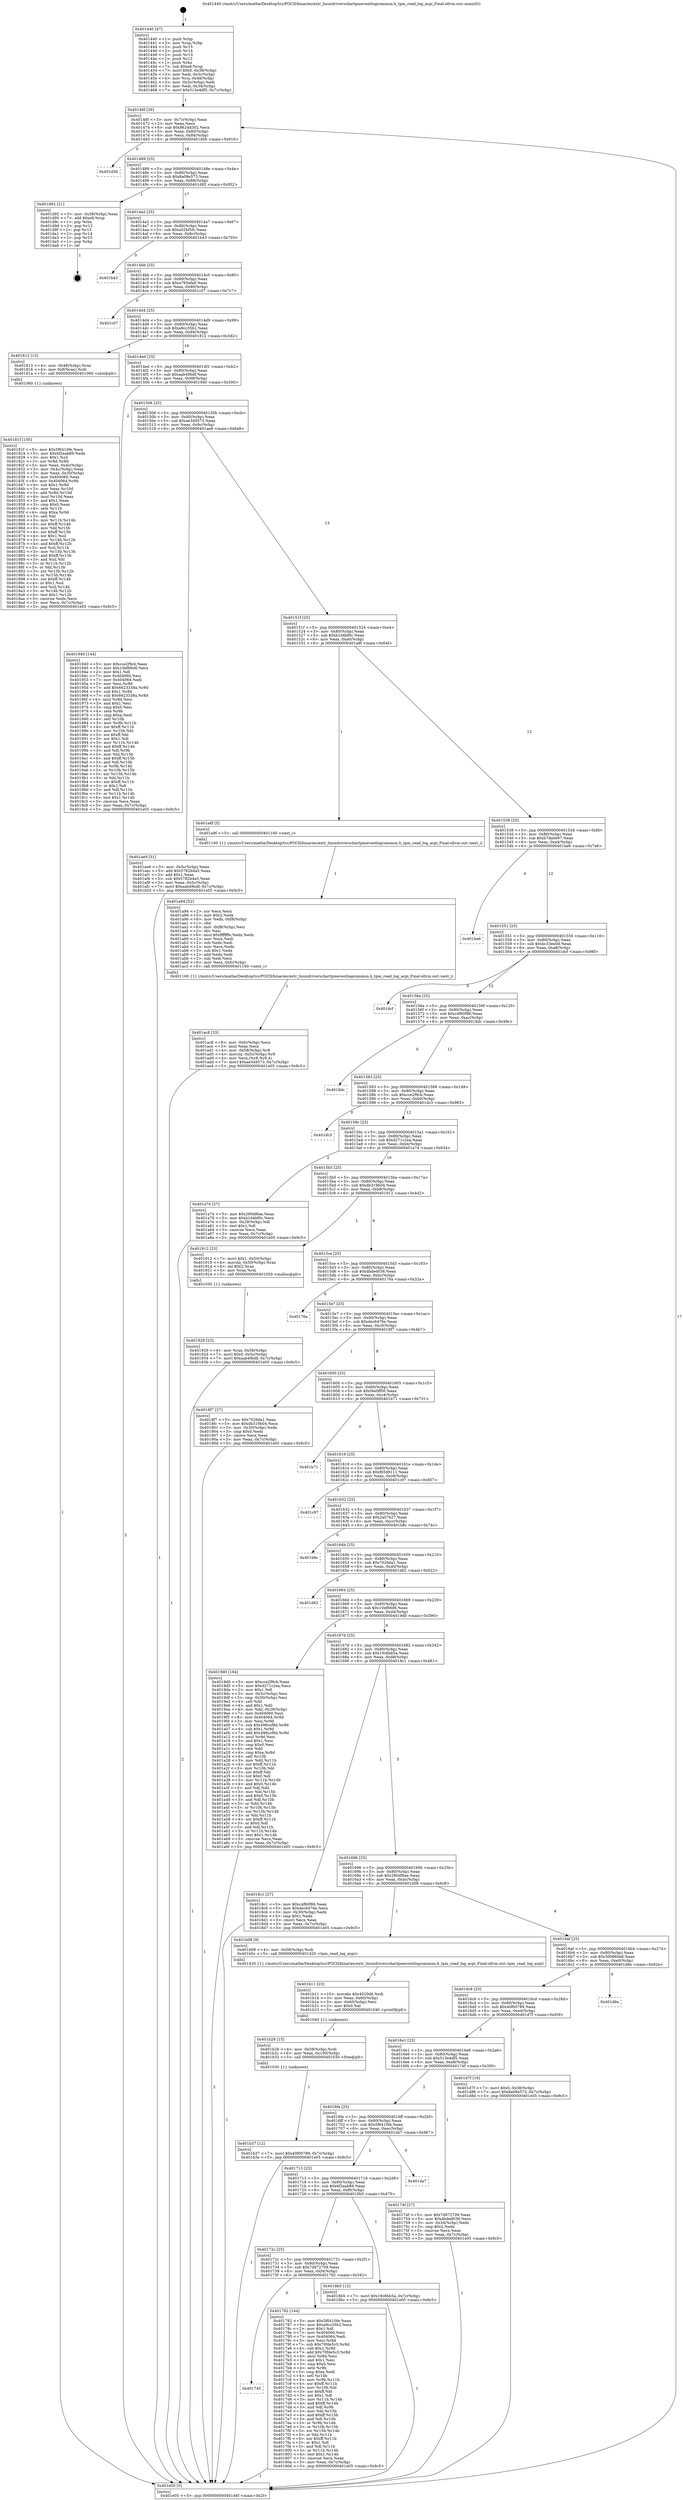 digraph "0x401440" {
  label = "0x401440 (/mnt/c/Users/mathe/Desktop/tcc/POCII/binaries/extr_linuxdriverschartpmeventlogcommon.h_tpm_read_log_acpi_Final-ollvm.out::main(0))"
  labelloc = "t"
  node[shape=record]

  Entry [label="",width=0.3,height=0.3,shape=circle,fillcolor=black,style=filled]
  "0x40146f" [label="{
     0x40146f [26]\l
     | [instrs]\l
     &nbsp;&nbsp;0x40146f \<+3\>: mov -0x7c(%rbp),%eax\l
     &nbsp;&nbsp;0x401472 \<+2\>: mov %eax,%ecx\l
     &nbsp;&nbsp;0x401474 \<+6\>: sub $0x8624d302,%ecx\l
     &nbsp;&nbsp;0x40147a \<+3\>: mov %eax,-0x80(%rbp)\l
     &nbsp;&nbsp;0x40147d \<+6\>: mov %ecx,-0x84(%rbp)\l
     &nbsp;&nbsp;0x401483 \<+6\>: je 0000000000401d56 \<main+0x916\>\l
  }"]
  "0x401d56" [label="{
     0x401d56\l
  }", style=dashed]
  "0x401489" [label="{
     0x401489 [25]\l
     | [instrs]\l
     &nbsp;&nbsp;0x401489 \<+5\>: jmp 000000000040148e \<main+0x4e\>\l
     &nbsp;&nbsp;0x40148e \<+3\>: mov -0x80(%rbp),%eax\l
     &nbsp;&nbsp;0x401491 \<+5\>: sub $0x8a08e573,%eax\l
     &nbsp;&nbsp;0x401496 \<+6\>: mov %eax,-0x88(%rbp)\l
     &nbsp;&nbsp;0x40149c \<+6\>: je 0000000000401d92 \<main+0x952\>\l
  }"]
  Exit [label="",width=0.3,height=0.3,shape=circle,fillcolor=black,style=filled,peripheries=2]
  "0x401d92" [label="{
     0x401d92 [21]\l
     | [instrs]\l
     &nbsp;&nbsp;0x401d92 \<+3\>: mov -0x38(%rbp),%eax\l
     &nbsp;&nbsp;0x401d95 \<+7\>: add $0xe8,%rsp\l
     &nbsp;&nbsp;0x401d9c \<+1\>: pop %rbx\l
     &nbsp;&nbsp;0x401d9d \<+2\>: pop %r12\l
     &nbsp;&nbsp;0x401d9f \<+2\>: pop %r13\l
     &nbsp;&nbsp;0x401da1 \<+2\>: pop %r14\l
     &nbsp;&nbsp;0x401da3 \<+2\>: pop %r15\l
     &nbsp;&nbsp;0x401da5 \<+1\>: pop %rbp\l
     &nbsp;&nbsp;0x401da6 \<+1\>: ret\l
  }"]
  "0x4014a2" [label="{
     0x4014a2 [25]\l
     | [instrs]\l
     &nbsp;&nbsp;0x4014a2 \<+5\>: jmp 00000000004014a7 \<main+0x67\>\l
     &nbsp;&nbsp;0x4014a7 \<+3\>: mov -0x80(%rbp),%eax\l
     &nbsp;&nbsp;0x4014aa \<+5\>: sub $0xa52bf5fc,%eax\l
     &nbsp;&nbsp;0x4014af \<+6\>: mov %eax,-0x8c(%rbp)\l
     &nbsp;&nbsp;0x4014b5 \<+6\>: je 0000000000401b43 \<main+0x703\>\l
  }"]
  "0x401b37" [label="{
     0x401b37 [12]\l
     | [instrs]\l
     &nbsp;&nbsp;0x401b37 \<+7\>: movl $0x40f00789,-0x7c(%rbp)\l
     &nbsp;&nbsp;0x401b3e \<+5\>: jmp 0000000000401e05 \<main+0x9c5\>\l
  }"]
  "0x401b43" [label="{
     0x401b43\l
  }", style=dashed]
  "0x4014bb" [label="{
     0x4014bb [25]\l
     | [instrs]\l
     &nbsp;&nbsp;0x4014bb \<+5\>: jmp 00000000004014c0 \<main+0x80\>\l
     &nbsp;&nbsp;0x4014c0 \<+3\>: mov -0x80(%rbp),%eax\l
     &nbsp;&nbsp;0x4014c3 \<+5\>: sub $0xa765afa9,%eax\l
     &nbsp;&nbsp;0x4014c8 \<+6\>: mov %eax,-0x90(%rbp)\l
     &nbsp;&nbsp;0x4014ce \<+6\>: je 0000000000401c07 \<main+0x7c7\>\l
  }"]
  "0x401b28" [label="{
     0x401b28 [15]\l
     | [instrs]\l
     &nbsp;&nbsp;0x401b28 \<+4\>: mov -0x58(%rbp),%rdi\l
     &nbsp;&nbsp;0x401b2c \<+6\>: mov %eax,-0x100(%rbp)\l
     &nbsp;&nbsp;0x401b32 \<+5\>: call 0000000000401030 \<free@plt\>\l
     | [calls]\l
     &nbsp;&nbsp;0x401030 \{1\} (unknown)\l
  }"]
  "0x401c07" [label="{
     0x401c07\l
  }", style=dashed]
  "0x4014d4" [label="{
     0x4014d4 [25]\l
     | [instrs]\l
     &nbsp;&nbsp;0x4014d4 \<+5\>: jmp 00000000004014d9 \<main+0x99\>\l
     &nbsp;&nbsp;0x4014d9 \<+3\>: mov -0x80(%rbp),%eax\l
     &nbsp;&nbsp;0x4014dc \<+5\>: sub $0xa9cc35b2,%eax\l
     &nbsp;&nbsp;0x4014e1 \<+6\>: mov %eax,-0x94(%rbp)\l
     &nbsp;&nbsp;0x4014e7 \<+6\>: je 0000000000401812 \<main+0x3d2\>\l
  }"]
  "0x401b11" [label="{
     0x401b11 [23]\l
     | [instrs]\l
     &nbsp;&nbsp;0x401b11 \<+10\>: movabs $0x4020d6,%rdi\l
     &nbsp;&nbsp;0x401b1b \<+3\>: mov %eax,-0x60(%rbp)\l
     &nbsp;&nbsp;0x401b1e \<+3\>: mov -0x60(%rbp),%esi\l
     &nbsp;&nbsp;0x401b21 \<+2\>: mov $0x0,%al\l
     &nbsp;&nbsp;0x401b23 \<+5\>: call 0000000000401040 \<printf@plt\>\l
     | [calls]\l
     &nbsp;&nbsp;0x401040 \{1\} (unknown)\l
  }"]
  "0x401812" [label="{
     0x401812 [13]\l
     | [instrs]\l
     &nbsp;&nbsp;0x401812 \<+4\>: mov -0x48(%rbp),%rax\l
     &nbsp;&nbsp;0x401816 \<+4\>: mov 0x8(%rax),%rdi\l
     &nbsp;&nbsp;0x40181a \<+5\>: call 0000000000401060 \<atoi@plt\>\l
     | [calls]\l
     &nbsp;&nbsp;0x401060 \{1\} (unknown)\l
  }"]
  "0x4014ed" [label="{
     0x4014ed [25]\l
     | [instrs]\l
     &nbsp;&nbsp;0x4014ed \<+5\>: jmp 00000000004014f2 \<main+0xb2\>\l
     &nbsp;&nbsp;0x4014f2 \<+3\>: mov -0x80(%rbp),%eax\l
     &nbsp;&nbsp;0x4014f5 \<+5\>: sub $0xaab49bdf,%eax\l
     &nbsp;&nbsp;0x4014fa \<+6\>: mov %eax,-0x98(%rbp)\l
     &nbsp;&nbsp;0x401500 \<+6\>: je 0000000000401940 \<main+0x500\>\l
  }"]
  "0x401ac8" [label="{
     0x401ac8 [33]\l
     | [instrs]\l
     &nbsp;&nbsp;0x401ac8 \<+6\>: mov -0xfc(%rbp),%ecx\l
     &nbsp;&nbsp;0x401ace \<+3\>: imul %eax,%ecx\l
     &nbsp;&nbsp;0x401ad1 \<+4\>: mov -0x58(%rbp),%r8\l
     &nbsp;&nbsp;0x401ad5 \<+4\>: movslq -0x5c(%rbp),%r9\l
     &nbsp;&nbsp;0x401ad9 \<+4\>: mov %ecx,(%r8,%r9,4)\l
     &nbsp;&nbsp;0x401add \<+7\>: movl $0xae349573,-0x7c(%rbp)\l
     &nbsp;&nbsp;0x401ae4 \<+5\>: jmp 0000000000401e05 \<main+0x9c5\>\l
  }"]
  "0x401940" [label="{
     0x401940 [144]\l
     | [instrs]\l
     &nbsp;&nbsp;0x401940 \<+5\>: mov $0xcce2f9cb,%eax\l
     &nbsp;&nbsp;0x401945 \<+5\>: mov $0x10ef66d6,%ecx\l
     &nbsp;&nbsp;0x40194a \<+2\>: mov $0x1,%dl\l
     &nbsp;&nbsp;0x40194c \<+7\>: mov 0x404060,%esi\l
     &nbsp;&nbsp;0x401953 \<+7\>: mov 0x404064,%edi\l
     &nbsp;&nbsp;0x40195a \<+3\>: mov %esi,%r8d\l
     &nbsp;&nbsp;0x40195d \<+7\>: add $0x6623338a,%r8d\l
     &nbsp;&nbsp;0x401964 \<+4\>: sub $0x1,%r8d\l
     &nbsp;&nbsp;0x401968 \<+7\>: sub $0x6623338a,%r8d\l
     &nbsp;&nbsp;0x40196f \<+4\>: imul %r8d,%esi\l
     &nbsp;&nbsp;0x401973 \<+3\>: and $0x1,%esi\l
     &nbsp;&nbsp;0x401976 \<+3\>: cmp $0x0,%esi\l
     &nbsp;&nbsp;0x401979 \<+4\>: sete %r9b\l
     &nbsp;&nbsp;0x40197d \<+3\>: cmp $0xa,%edi\l
     &nbsp;&nbsp;0x401980 \<+4\>: setl %r10b\l
     &nbsp;&nbsp;0x401984 \<+3\>: mov %r9b,%r11b\l
     &nbsp;&nbsp;0x401987 \<+4\>: xor $0xff,%r11b\l
     &nbsp;&nbsp;0x40198b \<+3\>: mov %r10b,%bl\l
     &nbsp;&nbsp;0x40198e \<+3\>: xor $0xff,%bl\l
     &nbsp;&nbsp;0x401991 \<+3\>: xor $0x1,%dl\l
     &nbsp;&nbsp;0x401994 \<+3\>: mov %r11b,%r14b\l
     &nbsp;&nbsp;0x401997 \<+4\>: and $0xff,%r14b\l
     &nbsp;&nbsp;0x40199b \<+3\>: and %dl,%r9b\l
     &nbsp;&nbsp;0x40199e \<+3\>: mov %bl,%r15b\l
     &nbsp;&nbsp;0x4019a1 \<+4\>: and $0xff,%r15b\l
     &nbsp;&nbsp;0x4019a5 \<+3\>: and %dl,%r10b\l
     &nbsp;&nbsp;0x4019a8 \<+3\>: or %r9b,%r14b\l
     &nbsp;&nbsp;0x4019ab \<+3\>: or %r10b,%r15b\l
     &nbsp;&nbsp;0x4019ae \<+3\>: xor %r15b,%r14b\l
     &nbsp;&nbsp;0x4019b1 \<+3\>: or %bl,%r11b\l
     &nbsp;&nbsp;0x4019b4 \<+4\>: xor $0xff,%r11b\l
     &nbsp;&nbsp;0x4019b8 \<+3\>: or $0x1,%dl\l
     &nbsp;&nbsp;0x4019bb \<+3\>: and %dl,%r11b\l
     &nbsp;&nbsp;0x4019be \<+3\>: or %r11b,%r14b\l
     &nbsp;&nbsp;0x4019c1 \<+4\>: test $0x1,%r14b\l
     &nbsp;&nbsp;0x4019c5 \<+3\>: cmovne %ecx,%eax\l
     &nbsp;&nbsp;0x4019c8 \<+3\>: mov %eax,-0x7c(%rbp)\l
     &nbsp;&nbsp;0x4019cb \<+5\>: jmp 0000000000401e05 \<main+0x9c5\>\l
  }"]
  "0x401506" [label="{
     0x401506 [25]\l
     | [instrs]\l
     &nbsp;&nbsp;0x401506 \<+5\>: jmp 000000000040150b \<main+0xcb\>\l
     &nbsp;&nbsp;0x40150b \<+3\>: mov -0x80(%rbp),%eax\l
     &nbsp;&nbsp;0x40150e \<+5\>: sub $0xae349573,%eax\l
     &nbsp;&nbsp;0x401513 \<+6\>: mov %eax,-0x9c(%rbp)\l
     &nbsp;&nbsp;0x401519 \<+6\>: je 0000000000401ae9 \<main+0x6a9\>\l
  }"]
  "0x401a94" [label="{
     0x401a94 [52]\l
     | [instrs]\l
     &nbsp;&nbsp;0x401a94 \<+2\>: xor %ecx,%ecx\l
     &nbsp;&nbsp;0x401a96 \<+5\>: mov $0x2,%edx\l
     &nbsp;&nbsp;0x401a9b \<+6\>: mov %edx,-0xf8(%rbp)\l
     &nbsp;&nbsp;0x401aa1 \<+1\>: cltd\l
     &nbsp;&nbsp;0x401aa2 \<+6\>: mov -0xf8(%rbp),%esi\l
     &nbsp;&nbsp;0x401aa8 \<+2\>: idiv %esi\l
     &nbsp;&nbsp;0x401aaa \<+6\>: imul $0xfffffffe,%edx,%edx\l
     &nbsp;&nbsp;0x401ab0 \<+2\>: mov %ecx,%edi\l
     &nbsp;&nbsp;0x401ab2 \<+2\>: sub %edx,%edi\l
     &nbsp;&nbsp;0x401ab4 \<+2\>: mov %ecx,%edx\l
     &nbsp;&nbsp;0x401ab6 \<+3\>: sub $0x1,%edx\l
     &nbsp;&nbsp;0x401ab9 \<+2\>: add %edx,%edi\l
     &nbsp;&nbsp;0x401abb \<+2\>: sub %edi,%ecx\l
     &nbsp;&nbsp;0x401abd \<+6\>: mov %ecx,-0xfc(%rbp)\l
     &nbsp;&nbsp;0x401ac3 \<+5\>: call 0000000000401160 \<next_i\>\l
     | [calls]\l
     &nbsp;&nbsp;0x401160 \{1\} (/mnt/c/Users/mathe/Desktop/tcc/POCII/binaries/extr_linuxdriverschartpmeventlogcommon.h_tpm_read_log_acpi_Final-ollvm.out::next_i)\l
  }"]
  "0x401ae9" [label="{
     0x401ae9 [31]\l
     | [instrs]\l
     &nbsp;&nbsp;0x401ae9 \<+3\>: mov -0x5c(%rbp),%eax\l
     &nbsp;&nbsp;0x401aec \<+5\>: add $0x5782b4a5,%eax\l
     &nbsp;&nbsp;0x401af1 \<+3\>: add $0x1,%eax\l
     &nbsp;&nbsp;0x401af4 \<+5\>: sub $0x5782b4a5,%eax\l
     &nbsp;&nbsp;0x401af9 \<+3\>: mov %eax,-0x5c(%rbp)\l
     &nbsp;&nbsp;0x401afc \<+7\>: movl $0xaab49bdf,-0x7c(%rbp)\l
     &nbsp;&nbsp;0x401b03 \<+5\>: jmp 0000000000401e05 \<main+0x9c5\>\l
  }"]
  "0x40151f" [label="{
     0x40151f [25]\l
     | [instrs]\l
     &nbsp;&nbsp;0x40151f \<+5\>: jmp 0000000000401524 \<main+0xe4\>\l
     &nbsp;&nbsp;0x401524 \<+3\>: mov -0x80(%rbp),%eax\l
     &nbsp;&nbsp;0x401527 \<+5\>: sub $0xb1d4bf0c,%eax\l
     &nbsp;&nbsp;0x40152c \<+6\>: mov %eax,-0xa0(%rbp)\l
     &nbsp;&nbsp;0x401532 \<+6\>: je 0000000000401a8f \<main+0x64f\>\l
  }"]
  "0x401929" [label="{
     0x401929 [23]\l
     | [instrs]\l
     &nbsp;&nbsp;0x401929 \<+4\>: mov %rax,-0x58(%rbp)\l
     &nbsp;&nbsp;0x40192d \<+7\>: movl $0x0,-0x5c(%rbp)\l
     &nbsp;&nbsp;0x401934 \<+7\>: movl $0xaab49bdf,-0x7c(%rbp)\l
     &nbsp;&nbsp;0x40193b \<+5\>: jmp 0000000000401e05 \<main+0x9c5\>\l
  }"]
  "0x401a8f" [label="{
     0x401a8f [5]\l
     | [instrs]\l
     &nbsp;&nbsp;0x401a8f \<+5\>: call 0000000000401160 \<next_i\>\l
     | [calls]\l
     &nbsp;&nbsp;0x401160 \{1\} (/mnt/c/Users/mathe/Desktop/tcc/POCII/binaries/extr_linuxdriverschartpmeventlogcommon.h_tpm_read_log_acpi_Final-ollvm.out::next_i)\l
  }"]
  "0x401538" [label="{
     0x401538 [25]\l
     | [instrs]\l
     &nbsp;&nbsp;0x401538 \<+5\>: jmp 000000000040153d \<main+0xfd\>\l
     &nbsp;&nbsp;0x40153d \<+3\>: mov -0x80(%rbp),%eax\l
     &nbsp;&nbsp;0x401540 \<+5\>: sub $0xb7da0e97,%eax\l
     &nbsp;&nbsp;0x401545 \<+6\>: mov %eax,-0xa4(%rbp)\l
     &nbsp;&nbsp;0x40154b \<+6\>: je 0000000000401be6 \<main+0x7a6\>\l
  }"]
  "0x40181f" [label="{
     0x40181f [150]\l
     | [instrs]\l
     &nbsp;&nbsp;0x40181f \<+5\>: mov $0x5f6410fe,%ecx\l
     &nbsp;&nbsp;0x401824 \<+5\>: mov $0x6f2eab89,%edx\l
     &nbsp;&nbsp;0x401829 \<+3\>: mov $0x1,%sil\l
     &nbsp;&nbsp;0x40182c \<+3\>: xor %r8d,%r8d\l
     &nbsp;&nbsp;0x40182f \<+3\>: mov %eax,-0x4c(%rbp)\l
     &nbsp;&nbsp;0x401832 \<+3\>: mov -0x4c(%rbp),%eax\l
     &nbsp;&nbsp;0x401835 \<+3\>: mov %eax,-0x30(%rbp)\l
     &nbsp;&nbsp;0x401838 \<+7\>: mov 0x404060,%eax\l
     &nbsp;&nbsp;0x40183f \<+8\>: mov 0x404064,%r9d\l
     &nbsp;&nbsp;0x401847 \<+4\>: sub $0x1,%r8d\l
     &nbsp;&nbsp;0x40184b \<+3\>: mov %eax,%r10d\l
     &nbsp;&nbsp;0x40184e \<+3\>: add %r8d,%r10d\l
     &nbsp;&nbsp;0x401851 \<+4\>: imul %r10d,%eax\l
     &nbsp;&nbsp;0x401855 \<+3\>: and $0x1,%eax\l
     &nbsp;&nbsp;0x401858 \<+3\>: cmp $0x0,%eax\l
     &nbsp;&nbsp;0x40185b \<+4\>: sete %r11b\l
     &nbsp;&nbsp;0x40185f \<+4\>: cmp $0xa,%r9d\l
     &nbsp;&nbsp;0x401863 \<+3\>: setl %bl\l
     &nbsp;&nbsp;0x401866 \<+3\>: mov %r11b,%r14b\l
     &nbsp;&nbsp;0x401869 \<+4\>: xor $0xff,%r14b\l
     &nbsp;&nbsp;0x40186d \<+3\>: mov %bl,%r15b\l
     &nbsp;&nbsp;0x401870 \<+4\>: xor $0xff,%r15b\l
     &nbsp;&nbsp;0x401874 \<+4\>: xor $0x1,%sil\l
     &nbsp;&nbsp;0x401878 \<+3\>: mov %r14b,%r12b\l
     &nbsp;&nbsp;0x40187b \<+4\>: and $0xff,%r12b\l
     &nbsp;&nbsp;0x40187f \<+3\>: and %sil,%r11b\l
     &nbsp;&nbsp;0x401882 \<+3\>: mov %r15b,%r13b\l
     &nbsp;&nbsp;0x401885 \<+4\>: and $0xff,%r13b\l
     &nbsp;&nbsp;0x401889 \<+3\>: and %sil,%bl\l
     &nbsp;&nbsp;0x40188c \<+3\>: or %r11b,%r12b\l
     &nbsp;&nbsp;0x40188f \<+3\>: or %bl,%r13b\l
     &nbsp;&nbsp;0x401892 \<+3\>: xor %r13b,%r12b\l
     &nbsp;&nbsp;0x401895 \<+3\>: or %r15b,%r14b\l
     &nbsp;&nbsp;0x401898 \<+4\>: xor $0xff,%r14b\l
     &nbsp;&nbsp;0x40189c \<+4\>: or $0x1,%sil\l
     &nbsp;&nbsp;0x4018a0 \<+3\>: and %sil,%r14b\l
     &nbsp;&nbsp;0x4018a3 \<+3\>: or %r14b,%r12b\l
     &nbsp;&nbsp;0x4018a6 \<+4\>: test $0x1,%r12b\l
     &nbsp;&nbsp;0x4018aa \<+3\>: cmovne %edx,%ecx\l
     &nbsp;&nbsp;0x4018ad \<+3\>: mov %ecx,-0x7c(%rbp)\l
     &nbsp;&nbsp;0x4018b0 \<+5\>: jmp 0000000000401e05 \<main+0x9c5\>\l
  }"]
  "0x401be6" [label="{
     0x401be6\l
  }", style=dashed]
  "0x401551" [label="{
     0x401551 [25]\l
     | [instrs]\l
     &nbsp;&nbsp;0x401551 \<+5\>: jmp 0000000000401556 \<main+0x116\>\l
     &nbsp;&nbsp;0x401556 \<+3\>: mov -0x80(%rbp),%eax\l
     &nbsp;&nbsp;0x401559 \<+5\>: sub $0xbc33ee0d,%eax\l
     &nbsp;&nbsp;0x40155e \<+6\>: mov %eax,-0xa8(%rbp)\l
     &nbsp;&nbsp;0x401564 \<+6\>: je 0000000000401dcf \<main+0x98f\>\l
  }"]
  "0x401745" [label="{
     0x401745\l
  }", style=dashed]
  "0x401dcf" [label="{
     0x401dcf\l
  }", style=dashed]
  "0x40156a" [label="{
     0x40156a [25]\l
     | [instrs]\l
     &nbsp;&nbsp;0x40156a \<+5\>: jmp 000000000040156f \<main+0x12f\>\l
     &nbsp;&nbsp;0x40156f \<+3\>: mov -0x80(%rbp),%eax\l
     &nbsp;&nbsp;0x401572 \<+5\>: sub $0xc4f60f86,%eax\l
     &nbsp;&nbsp;0x401577 \<+6\>: mov %eax,-0xac(%rbp)\l
     &nbsp;&nbsp;0x40157d \<+6\>: je 00000000004018dc \<main+0x49c\>\l
  }"]
  "0x401782" [label="{
     0x401782 [144]\l
     | [instrs]\l
     &nbsp;&nbsp;0x401782 \<+5\>: mov $0x5f6410fe,%eax\l
     &nbsp;&nbsp;0x401787 \<+5\>: mov $0xa9cc35b2,%ecx\l
     &nbsp;&nbsp;0x40178c \<+2\>: mov $0x1,%dl\l
     &nbsp;&nbsp;0x40178e \<+7\>: mov 0x404060,%esi\l
     &nbsp;&nbsp;0x401795 \<+7\>: mov 0x404064,%edi\l
     &nbsp;&nbsp;0x40179c \<+3\>: mov %esi,%r8d\l
     &nbsp;&nbsp;0x40179f \<+7\>: sub $0x70fde5c3,%r8d\l
     &nbsp;&nbsp;0x4017a6 \<+4\>: sub $0x1,%r8d\l
     &nbsp;&nbsp;0x4017aa \<+7\>: add $0x70fde5c3,%r8d\l
     &nbsp;&nbsp;0x4017b1 \<+4\>: imul %r8d,%esi\l
     &nbsp;&nbsp;0x4017b5 \<+3\>: and $0x1,%esi\l
     &nbsp;&nbsp;0x4017b8 \<+3\>: cmp $0x0,%esi\l
     &nbsp;&nbsp;0x4017bb \<+4\>: sete %r9b\l
     &nbsp;&nbsp;0x4017bf \<+3\>: cmp $0xa,%edi\l
     &nbsp;&nbsp;0x4017c2 \<+4\>: setl %r10b\l
     &nbsp;&nbsp;0x4017c6 \<+3\>: mov %r9b,%r11b\l
     &nbsp;&nbsp;0x4017c9 \<+4\>: xor $0xff,%r11b\l
     &nbsp;&nbsp;0x4017cd \<+3\>: mov %r10b,%bl\l
     &nbsp;&nbsp;0x4017d0 \<+3\>: xor $0xff,%bl\l
     &nbsp;&nbsp;0x4017d3 \<+3\>: xor $0x1,%dl\l
     &nbsp;&nbsp;0x4017d6 \<+3\>: mov %r11b,%r14b\l
     &nbsp;&nbsp;0x4017d9 \<+4\>: and $0xff,%r14b\l
     &nbsp;&nbsp;0x4017dd \<+3\>: and %dl,%r9b\l
     &nbsp;&nbsp;0x4017e0 \<+3\>: mov %bl,%r15b\l
     &nbsp;&nbsp;0x4017e3 \<+4\>: and $0xff,%r15b\l
     &nbsp;&nbsp;0x4017e7 \<+3\>: and %dl,%r10b\l
     &nbsp;&nbsp;0x4017ea \<+3\>: or %r9b,%r14b\l
     &nbsp;&nbsp;0x4017ed \<+3\>: or %r10b,%r15b\l
     &nbsp;&nbsp;0x4017f0 \<+3\>: xor %r15b,%r14b\l
     &nbsp;&nbsp;0x4017f3 \<+3\>: or %bl,%r11b\l
     &nbsp;&nbsp;0x4017f6 \<+4\>: xor $0xff,%r11b\l
     &nbsp;&nbsp;0x4017fa \<+3\>: or $0x1,%dl\l
     &nbsp;&nbsp;0x4017fd \<+3\>: and %dl,%r11b\l
     &nbsp;&nbsp;0x401800 \<+3\>: or %r11b,%r14b\l
     &nbsp;&nbsp;0x401803 \<+4\>: test $0x1,%r14b\l
     &nbsp;&nbsp;0x401807 \<+3\>: cmovne %ecx,%eax\l
     &nbsp;&nbsp;0x40180a \<+3\>: mov %eax,-0x7c(%rbp)\l
     &nbsp;&nbsp;0x40180d \<+5\>: jmp 0000000000401e05 \<main+0x9c5\>\l
  }"]
  "0x4018dc" [label="{
     0x4018dc\l
  }", style=dashed]
  "0x401583" [label="{
     0x401583 [25]\l
     | [instrs]\l
     &nbsp;&nbsp;0x401583 \<+5\>: jmp 0000000000401588 \<main+0x148\>\l
     &nbsp;&nbsp;0x401588 \<+3\>: mov -0x80(%rbp),%eax\l
     &nbsp;&nbsp;0x40158b \<+5\>: sub $0xcce2f9cb,%eax\l
     &nbsp;&nbsp;0x401590 \<+6\>: mov %eax,-0xb0(%rbp)\l
     &nbsp;&nbsp;0x401596 \<+6\>: je 0000000000401dc3 \<main+0x983\>\l
  }"]
  "0x40172c" [label="{
     0x40172c [25]\l
     | [instrs]\l
     &nbsp;&nbsp;0x40172c \<+5\>: jmp 0000000000401731 \<main+0x2f1\>\l
     &nbsp;&nbsp;0x401731 \<+3\>: mov -0x80(%rbp),%eax\l
     &nbsp;&nbsp;0x401734 \<+5\>: sub $0x7d972709,%eax\l
     &nbsp;&nbsp;0x401739 \<+6\>: mov %eax,-0xf4(%rbp)\l
     &nbsp;&nbsp;0x40173f \<+6\>: je 0000000000401782 \<main+0x342\>\l
  }"]
  "0x401dc3" [label="{
     0x401dc3\l
  }", style=dashed]
  "0x40159c" [label="{
     0x40159c [25]\l
     | [instrs]\l
     &nbsp;&nbsp;0x40159c \<+5\>: jmp 00000000004015a1 \<main+0x161\>\l
     &nbsp;&nbsp;0x4015a1 \<+3\>: mov -0x80(%rbp),%eax\l
     &nbsp;&nbsp;0x4015a4 \<+5\>: sub $0xd271c2ea,%eax\l
     &nbsp;&nbsp;0x4015a9 \<+6\>: mov %eax,-0xb4(%rbp)\l
     &nbsp;&nbsp;0x4015af \<+6\>: je 0000000000401a74 \<main+0x634\>\l
  }"]
  "0x4018b5" [label="{
     0x4018b5 [12]\l
     | [instrs]\l
     &nbsp;&nbsp;0x4018b5 \<+7\>: movl $0x19c6bb5a,-0x7c(%rbp)\l
     &nbsp;&nbsp;0x4018bc \<+5\>: jmp 0000000000401e05 \<main+0x9c5\>\l
  }"]
  "0x401a74" [label="{
     0x401a74 [27]\l
     | [instrs]\l
     &nbsp;&nbsp;0x401a74 \<+5\>: mov $0x290df6ae,%eax\l
     &nbsp;&nbsp;0x401a79 \<+5\>: mov $0xb1d4bf0c,%ecx\l
     &nbsp;&nbsp;0x401a7e \<+3\>: mov -0x29(%rbp),%dl\l
     &nbsp;&nbsp;0x401a81 \<+3\>: test $0x1,%dl\l
     &nbsp;&nbsp;0x401a84 \<+3\>: cmovne %ecx,%eax\l
     &nbsp;&nbsp;0x401a87 \<+3\>: mov %eax,-0x7c(%rbp)\l
     &nbsp;&nbsp;0x401a8a \<+5\>: jmp 0000000000401e05 \<main+0x9c5\>\l
  }"]
  "0x4015b5" [label="{
     0x4015b5 [25]\l
     | [instrs]\l
     &nbsp;&nbsp;0x4015b5 \<+5\>: jmp 00000000004015ba \<main+0x17a\>\l
     &nbsp;&nbsp;0x4015ba \<+3\>: mov -0x80(%rbp),%eax\l
     &nbsp;&nbsp;0x4015bd \<+5\>: sub $0xdb319b04,%eax\l
     &nbsp;&nbsp;0x4015c2 \<+6\>: mov %eax,-0xb8(%rbp)\l
     &nbsp;&nbsp;0x4015c8 \<+6\>: je 0000000000401912 \<main+0x4d2\>\l
  }"]
  "0x401713" [label="{
     0x401713 [25]\l
     | [instrs]\l
     &nbsp;&nbsp;0x401713 \<+5\>: jmp 0000000000401718 \<main+0x2d8\>\l
     &nbsp;&nbsp;0x401718 \<+3\>: mov -0x80(%rbp),%eax\l
     &nbsp;&nbsp;0x40171b \<+5\>: sub $0x6f2eab89,%eax\l
     &nbsp;&nbsp;0x401720 \<+6\>: mov %eax,-0xf0(%rbp)\l
     &nbsp;&nbsp;0x401726 \<+6\>: je 00000000004018b5 \<main+0x475\>\l
  }"]
  "0x401912" [label="{
     0x401912 [23]\l
     | [instrs]\l
     &nbsp;&nbsp;0x401912 \<+7\>: movl $0x1,-0x50(%rbp)\l
     &nbsp;&nbsp;0x401919 \<+4\>: movslq -0x50(%rbp),%rax\l
     &nbsp;&nbsp;0x40191d \<+4\>: shl $0x2,%rax\l
     &nbsp;&nbsp;0x401921 \<+3\>: mov %rax,%rdi\l
     &nbsp;&nbsp;0x401924 \<+5\>: call 0000000000401050 \<malloc@plt\>\l
     | [calls]\l
     &nbsp;&nbsp;0x401050 \{1\} (unknown)\l
  }"]
  "0x4015ce" [label="{
     0x4015ce [25]\l
     | [instrs]\l
     &nbsp;&nbsp;0x4015ce \<+5\>: jmp 00000000004015d3 \<main+0x193\>\l
     &nbsp;&nbsp;0x4015d3 \<+3\>: mov -0x80(%rbp),%eax\l
     &nbsp;&nbsp;0x4015d6 \<+5\>: sub $0xdbded036,%eax\l
     &nbsp;&nbsp;0x4015db \<+6\>: mov %eax,-0xbc(%rbp)\l
     &nbsp;&nbsp;0x4015e1 \<+6\>: je 000000000040176a \<main+0x32a\>\l
  }"]
  "0x401da7" [label="{
     0x401da7\l
  }", style=dashed]
  "0x40176a" [label="{
     0x40176a\l
  }", style=dashed]
  "0x4015e7" [label="{
     0x4015e7 [25]\l
     | [instrs]\l
     &nbsp;&nbsp;0x4015e7 \<+5\>: jmp 00000000004015ec \<main+0x1ac\>\l
     &nbsp;&nbsp;0x4015ec \<+3\>: mov -0x80(%rbp),%eax\l
     &nbsp;&nbsp;0x4015ef \<+5\>: sub $0xdec6476e,%eax\l
     &nbsp;&nbsp;0x4015f4 \<+6\>: mov %eax,-0xc0(%rbp)\l
     &nbsp;&nbsp;0x4015fa \<+6\>: je 00000000004018f7 \<main+0x4b7\>\l
  }"]
  "0x401440" [label="{
     0x401440 [47]\l
     | [instrs]\l
     &nbsp;&nbsp;0x401440 \<+1\>: push %rbp\l
     &nbsp;&nbsp;0x401441 \<+3\>: mov %rsp,%rbp\l
     &nbsp;&nbsp;0x401444 \<+2\>: push %r15\l
     &nbsp;&nbsp;0x401446 \<+2\>: push %r14\l
     &nbsp;&nbsp;0x401448 \<+2\>: push %r13\l
     &nbsp;&nbsp;0x40144a \<+2\>: push %r12\l
     &nbsp;&nbsp;0x40144c \<+1\>: push %rbx\l
     &nbsp;&nbsp;0x40144d \<+7\>: sub $0xe8,%rsp\l
     &nbsp;&nbsp;0x401454 \<+7\>: movl $0x0,-0x38(%rbp)\l
     &nbsp;&nbsp;0x40145b \<+3\>: mov %edi,-0x3c(%rbp)\l
     &nbsp;&nbsp;0x40145e \<+4\>: mov %rsi,-0x48(%rbp)\l
     &nbsp;&nbsp;0x401462 \<+3\>: mov -0x3c(%rbp),%edi\l
     &nbsp;&nbsp;0x401465 \<+3\>: mov %edi,-0x34(%rbp)\l
     &nbsp;&nbsp;0x401468 \<+7\>: movl $0x515e4df5,-0x7c(%rbp)\l
  }"]
  "0x4018f7" [label="{
     0x4018f7 [27]\l
     | [instrs]\l
     &nbsp;&nbsp;0x4018f7 \<+5\>: mov $0x7026da1,%eax\l
     &nbsp;&nbsp;0x4018fc \<+5\>: mov $0xdb319b04,%ecx\l
     &nbsp;&nbsp;0x401901 \<+3\>: mov -0x30(%rbp),%edx\l
     &nbsp;&nbsp;0x401904 \<+3\>: cmp $0x0,%edx\l
     &nbsp;&nbsp;0x401907 \<+3\>: cmove %ecx,%eax\l
     &nbsp;&nbsp;0x40190a \<+3\>: mov %eax,-0x7c(%rbp)\l
     &nbsp;&nbsp;0x40190d \<+5\>: jmp 0000000000401e05 \<main+0x9c5\>\l
  }"]
  "0x401600" [label="{
     0x401600 [25]\l
     | [instrs]\l
     &nbsp;&nbsp;0x401600 \<+5\>: jmp 0000000000401605 \<main+0x1c5\>\l
     &nbsp;&nbsp;0x401605 \<+3\>: mov -0x80(%rbp),%eax\l
     &nbsp;&nbsp;0x401608 \<+5\>: sub $0xf4e0ff50,%eax\l
     &nbsp;&nbsp;0x40160d \<+6\>: mov %eax,-0xc4(%rbp)\l
     &nbsp;&nbsp;0x401613 \<+6\>: je 0000000000401b71 \<main+0x731\>\l
  }"]
  "0x401e05" [label="{
     0x401e05 [5]\l
     | [instrs]\l
     &nbsp;&nbsp;0x401e05 \<+5\>: jmp 000000000040146f \<main+0x2f\>\l
  }"]
  "0x401b71" [label="{
     0x401b71\l
  }", style=dashed]
  "0x401619" [label="{
     0x401619 [25]\l
     | [instrs]\l
     &nbsp;&nbsp;0x401619 \<+5\>: jmp 000000000040161e \<main+0x1de\>\l
     &nbsp;&nbsp;0x40161e \<+3\>: mov -0x80(%rbp),%eax\l
     &nbsp;&nbsp;0x401621 \<+5\>: sub $0xf65d9111,%eax\l
     &nbsp;&nbsp;0x401626 \<+6\>: mov %eax,-0xc8(%rbp)\l
     &nbsp;&nbsp;0x40162c \<+6\>: je 0000000000401c97 \<main+0x857\>\l
  }"]
  "0x4016fa" [label="{
     0x4016fa [25]\l
     | [instrs]\l
     &nbsp;&nbsp;0x4016fa \<+5\>: jmp 00000000004016ff \<main+0x2bf\>\l
     &nbsp;&nbsp;0x4016ff \<+3\>: mov -0x80(%rbp),%eax\l
     &nbsp;&nbsp;0x401702 \<+5\>: sub $0x5f6410fe,%eax\l
     &nbsp;&nbsp;0x401707 \<+6\>: mov %eax,-0xec(%rbp)\l
     &nbsp;&nbsp;0x40170d \<+6\>: je 0000000000401da7 \<main+0x967\>\l
  }"]
  "0x401c97" [label="{
     0x401c97\l
  }", style=dashed]
  "0x401632" [label="{
     0x401632 [25]\l
     | [instrs]\l
     &nbsp;&nbsp;0x401632 \<+5\>: jmp 0000000000401637 \<main+0x1f7\>\l
     &nbsp;&nbsp;0x401637 \<+3\>: mov -0x80(%rbp),%eax\l
     &nbsp;&nbsp;0x40163a \<+5\>: sub $0x2a07b27,%eax\l
     &nbsp;&nbsp;0x40163f \<+6\>: mov %eax,-0xcc(%rbp)\l
     &nbsp;&nbsp;0x401645 \<+6\>: je 0000000000401b8c \<main+0x74c\>\l
  }"]
  "0x40174f" [label="{
     0x40174f [27]\l
     | [instrs]\l
     &nbsp;&nbsp;0x40174f \<+5\>: mov $0x7d972709,%eax\l
     &nbsp;&nbsp;0x401754 \<+5\>: mov $0xdbded036,%ecx\l
     &nbsp;&nbsp;0x401759 \<+3\>: mov -0x34(%rbp),%edx\l
     &nbsp;&nbsp;0x40175c \<+3\>: cmp $0x2,%edx\l
     &nbsp;&nbsp;0x40175f \<+3\>: cmovne %ecx,%eax\l
     &nbsp;&nbsp;0x401762 \<+3\>: mov %eax,-0x7c(%rbp)\l
     &nbsp;&nbsp;0x401765 \<+5\>: jmp 0000000000401e05 \<main+0x9c5\>\l
  }"]
  "0x401b8c" [label="{
     0x401b8c\l
  }", style=dashed]
  "0x40164b" [label="{
     0x40164b [25]\l
     | [instrs]\l
     &nbsp;&nbsp;0x40164b \<+5\>: jmp 0000000000401650 \<main+0x210\>\l
     &nbsp;&nbsp;0x401650 \<+3\>: mov -0x80(%rbp),%eax\l
     &nbsp;&nbsp;0x401653 \<+5\>: sub $0x7026da1,%eax\l
     &nbsp;&nbsp;0x401658 \<+6\>: mov %eax,-0xd0(%rbp)\l
     &nbsp;&nbsp;0x40165e \<+6\>: je 0000000000401d62 \<main+0x922\>\l
  }"]
  "0x4016e1" [label="{
     0x4016e1 [25]\l
     | [instrs]\l
     &nbsp;&nbsp;0x4016e1 \<+5\>: jmp 00000000004016e6 \<main+0x2a6\>\l
     &nbsp;&nbsp;0x4016e6 \<+3\>: mov -0x80(%rbp),%eax\l
     &nbsp;&nbsp;0x4016e9 \<+5\>: sub $0x515e4df5,%eax\l
     &nbsp;&nbsp;0x4016ee \<+6\>: mov %eax,-0xe8(%rbp)\l
     &nbsp;&nbsp;0x4016f4 \<+6\>: je 000000000040174f \<main+0x30f\>\l
  }"]
  "0x401d62" [label="{
     0x401d62\l
  }", style=dashed]
  "0x401664" [label="{
     0x401664 [25]\l
     | [instrs]\l
     &nbsp;&nbsp;0x401664 \<+5\>: jmp 0000000000401669 \<main+0x229\>\l
     &nbsp;&nbsp;0x401669 \<+3\>: mov -0x80(%rbp),%eax\l
     &nbsp;&nbsp;0x40166c \<+5\>: sub $0x10ef66d6,%eax\l
     &nbsp;&nbsp;0x401671 \<+6\>: mov %eax,-0xd4(%rbp)\l
     &nbsp;&nbsp;0x401677 \<+6\>: je 00000000004019d0 \<main+0x590\>\l
  }"]
  "0x401d7f" [label="{
     0x401d7f [19]\l
     | [instrs]\l
     &nbsp;&nbsp;0x401d7f \<+7\>: movl $0x0,-0x38(%rbp)\l
     &nbsp;&nbsp;0x401d86 \<+7\>: movl $0x8a08e573,-0x7c(%rbp)\l
     &nbsp;&nbsp;0x401d8d \<+5\>: jmp 0000000000401e05 \<main+0x9c5\>\l
  }"]
  "0x4019d0" [label="{
     0x4019d0 [164]\l
     | [instrs]\l
     &nbsp;&nbsp;0x4019d0 \<+5\>: mov $0xcce2f9cb,%eax\l
     &nbsp;&nbsp;0x4019d5 \<+5\>: mov $0xd271c2ea,%ecx\l
     &nbsp;&nbsp;0x4019da \<+2\>: mov $0x1,%dl\l
     &nbsp;&nbsp;0x4019dc \<+3\>: mov -0x5c(%rbp),%esi\l
     &nbsp;&nbsp;0x4019df \<+3\>: cmp -0x50(%rbp),%esi\l
     &nbsp;&nbsp;0x4019e2 \<+4\>: setl %dil\l
     &nbsp;&nbsp;0x4019e6 \<+4\>: and $0x1,%dil\l
     &nbsp;&nbsp;0x4019ea \<+4\>: mov %dil,-0x29(%rbp)\l
     &nbsp;&nbsp;0x4019ee \<+7\>: mov 0x404060,%esi\l
     &nbsp;&nbsp;0x4019f5 \<+8\>: mov 0x404064,%r8d\l
     &nbsp;&nbsp;0x4019fd \<+3\>: mov %esi,%r9d\l
     &nbsp;&nbsp;0x401a00 \<+7\>: sub $0x496ccf8d,%r9d\l
     &nbsp;&nbsp;0x401a07 \<+4\>: sub $0x1,%r9d\l
     &nbsp;&nbsp;0x401a0b \<+7\>: add $0x496ccf8d,%r9d\l
     &nbsp;&nbsp;0x401a12 \<+4\>: imul %r9d,%esi\l
     &nbsp;&nbsp;0x401a16 \<+3\>: and $0x1,%esi\l
     &nbsp;&nbsp;0x401a19 \<+3\>: cmp $0x0,%esi\l
     &nbsp;&nbsp;0x401a1c \<+4\>: sete %dil\l
     &nbsp;&nbsp;0x401a20 \<+4\>: cmp $0xa,%r8d\l
     &nbsp;&nbsp;0x401a24 \<+4\>: setl %r10b\l
     &nbsp;&nbsp;0x401a28 \<+3\>: mov %dil,%r11b\l
     &nbsp;&nbsp;0x401a2b \<+4\>: xor $0xff,%r11b\l
     &nbsp;&nbsp;0x401a2f \<+3\>: mov %r10b,%bl\l
     &nbsp;&nbsp;0x401a32 \<+3\>: xor $0xff,%bl\l
     &nbsp;&nbsp;0x401a35 \<+3\>: xor $0x0,%dl\l
     &nbsp;&nbsp;0x401a38 \<+3\>: mov %r11b,%r14b\l
     &nbsp;&nbsp;0x401a3b \<+4\>: and $0x0,%r14b\l
     &nbsp;&nbsp;0x401a3f \<+3\>: and %dl,%dil\l
     &nbsp;&nbsp;0x401a42 \<+3\>: mov %bl,%r15b\l
     &nbsp;&nbsp;0x401a45 \<+4\>: and $0x0,%r15b\l
     &nbsp;&nbsp;0x401a49 \<+3\>: and %dl,%r10b\l
     &nbsp;&nbsp;0x401a4c \<+3\>: or %dil,%r14b\l
     &nbsp;&nbsp;0x401a4f \<+3\>: or %r10b,%r15b\l
     &nbsp;&nbsp;0x401a52 \<+3\>: xor %r15b,%r14b\l
     &nbsp;&nbsp;0x401a55 \<+3\>: or %bl,%r11b\l
     &nbsp;&nbsp;0x401a58 \<+4\>: xor $0xff,%r11b\l
     &nbsp;&nbsp;0x401a5c \<+3\>: or $0x0,%dl\l
     &nbsp;&nbsp;0x401a5f \<+3\>: and %dl,%r11b\l
     &nbsp;&nbsp;0x401a62 \<+3\>: or %r11b,%r14b\l
     &nbsp;&nbsp;0x401a65 \<+4\>: test $0x1,%r14b\l
     &nbsp;&nbsp;0x401a69 \<+3\>: cmovne %ecx,%eax\l
     &nbsp;&nbsp;0x401a6c \<+3\>: mov %eax,-0x7c(%rbp)\l
     &nbsp;&nbsp;0x401a6f \<+5\>: jmp 0000000000401e05 \<main+0x9c5\>\l
  }"]
  "0x40167d" [label="{
     0x40167d [25]\l
     | [instrs]\l
     &nbsp;&nbsp;0x40167d \<+5\>: jmp 0000000000401682 \<main+0x242\>\l
     &nbsp;&nbsp;0x401682 \<+3\>: mov -0x80(%rbp),%eax\l
     &nbsp;&nbsp;0x401685 \<+5\>: sub $0x19c6bb5a,%eax\l
     &nbsp;&nbsp;0x40168a \<+6\>: mov %eax,-0xd8(%rbp)\l
     &nbsp;&nbsp;0x401690 \<+6\>: je 00000000004018c1 \<main+0x481\>\l
  }"]
  "0x4016c8" [label="{
     0x4016c8 [25]\l
     | [instrs]\l
     &nbsp;&nbsp;0x4016c8 \<+5\>: jmp 00000000004016cd \<main+0x28d\>\l
     &nbsp;&nbsp;0x4016cd \<+3\>: mov -0x80(%rbp),%eax\l
     &nbsp;&nbsp;0x4016d0 \<+5\>: sub $0x40f00789,%eax\l
     &nbsp;&nbsp;0x4016d5 \<+6\>: mov %eax,-0xe4(%rbp)\l
     &nbsp;&nbsp;0x4016db \<+6\>: je 0000000000401d7f \<main+0x93f\>\l
  }"]
  "0x4018c1" [label="{
     0x4018c1 [27]\l
     | [instrs]\l
     &nbsp;&nbsp;0x4018c1 \<+5\>: mov $0xc4f60f86,%eax\l
     &nbsp;&nbsp;0x4018c6 \<+5\>: mov $0xdec6476e,%ecx\l
     &nbsp;&nbsp;0x4018cb \<+3\>: mov -0x30(%rbp),%edx\l
     &nbsp;&nbsp;0x4018ce \<+3\>: cmp $0x1,%edx\l
     &nbsp;&nbsp;0x4018d1 \<+3\>: cmovl %ecx,%eax\l
     &nbsp;&nbsp;0x4018d4 \<+3\>: mov %eax,-0x7c(%rbp)\l
     &nbsp;&nbsp;0x4018d7 \<+5\>: jmp 0000000000401e05 \<main+0x9c5\>\l
  }"]
  "0x401696" [label="{
     0x401696 [25]\l
     | [instrs]\l
     &nbsp;&nbsp;0x401696 \<+5\>: jmp 000000000040169b \<main+0x25b\>\l
     &nbsp;&nbsp;0x40169b \<+3\>: mov -0x80(%rbp),%eax\l
     &nbsp;&nbsp;0x40169e \<+5\>: sub $0x290df6ae,%eax\l
     &nbsp;&nbsp;0x4016a3 \<+6\>: mov %eax,-0xdc(%rbp)\l
     &nbsp;&nbsp;0x4016a9 \<+6\>: je 0000000000401b08 \<main+0x6c8\>\l
  }"]
  "0x401d6e" [label="{
     0x401d6e\l
  }", style=dashed]
  "0x401b08" [label="{
     0x401b08 [9]\l
     | [instrs]\l
     &nbsp;&nbsp;0x401b08 \<+4\>: mov -0x58(%rbp),%rdi\l
     &nbsp;&nbsp;0x401b0c \<+5\>: call 0000000000401420 \<tpm_read_log_acpi\>\l
     | [calls]\l
     &nbsp;&nbsp;0x401420 \{1\} (/mnt/c/Users/mathe/Desktop/tcc/POCII/binaries/extr_linuxdriverschartpmeventlogcommon.h_tpm_read_log_acpi_Final-ollvm.out::tpm_read_log_acpi)\l
  }"]
  "0x4016af" [label="{
     0x4016af [25]\l
     | [instrs]\l
     &nbsp;&nbsp;0x4016af \<+5\>: jmp 00000000004016b4 \<main+0x274\>\l
     &nbsp;&nbsp;0x4016b4 \<+3\>: mov -0x80(%rbp),%eax\l
     &nbsp;&nbsp;0x4016b7 \<+5\>: sub $0x300860a8,%eax\l
     &nbsp;&nbsp;0x4016bc \<+6\>: mov %eax,-0xe0(%rbp)\l
     &nbsp;&nbsp;0x4016c2 \<+6\>: je 0000000000401d6e \<main+0x92e\>\l
  }"]
  Entry -> "0x401440" [label=" 1"]
  "0x40146f" -> "0x401d56" [label=" 0"]
  "0x40146f" -> "0x401489" [label=" 18"]
  "0x401d92" -> Exit [label=" 1"]
  "0x401489" -> "0x401d92" [label=" 1"]
  "0x401489" -> "0x4014a2" [label=" 17"]
  "0x401d7f" -> "0x401e05" [label=" 1"]
  "0x4014a2" -> "0x401b43" [label=" 0"]
  "0x4014a2" -> "0x4014bb" [label=" 17"]
  "0x401b37" -> "0x401e05" [label=" 1"]
  "0x4014bb" -> "0x401c07" [label=" 0"]
  "0x4014bb" -> "0x4014d4" [label=" 17"]
  "0x401b28" -> "0x401b37" [label=" 1"]
  "0x4014d4" -> "0x401812" [label=" 1"]
  "0x4014d4" -> "0x4014ed" [label=" 16"]
  "0x401b11" -> "0x401b28" [label=" 1"]
  "0x4014ed" -> "0x401940" [label=" 2"]
  "0x4014ed" -> "0x401506" [label=" 14"]
  "0x401b08" -> "0x401b11" [label=" 1"]
  "0x401506" -> "0x401ae9" [label=" 1"]
  "0x401506" -> "0x40151f" [label=" 13"]
  "0x401ae9" -> "0x401e05" [label=" 1"]
  "0x40151f" -> "0x401a8f" [label=" 1"]
  "0x40151f" -> "0x401538" [label=" 12"]
  "0x401ac8" -> "0x401e05" [label=" 1"]
  "0x401538" -> "0x401be6" [label=" 0"]
  "0x401538" -> "0x401551" [label=" 12"]
  "0x401a94" -> "0x401ac8" [label=" 1"]
  "0x401551" -> "0x401dcf" [label=" 0"]
  "0x401551" -> "0x40156a" [label=" 12"]
  "0x401a8f" -> "0x401a94" [label=" 1"]
  "0x40156a" -> "0x4018dc" [label=" 0"]
  "0x40156a" -> "0x401583" [label=" 12"]
  "0x401a74" -> "0x401e05" [label=" 2"]
  "0x401583" -> "0x401dc3" [label=" 0"]
  "0x401583" -> "0x40159c" [label=" 12"]
  "0x401940" -> "0x401e05" [label=" 2"]
  "0x40159c" -> "0x401a74" [label=" 2"]
  "0x40159c" -> "0x4015b5" [label=" 10"]
  "0x401929" -> "0x401e05" [label=" 1"]
  "0x4015b5" -> "0x401912" [label=" 1"]
  "0x4015b5" -> "0x4015ce" [label=" 9"]
  "0x4018f7" -> "0x401e05" [label=" 1"]
  "0x4015ce" -> "0x40176a" [label=" 0"]
  "0x4015ce" -> "0x4015e7" [label=" 9"]
  "0x4018c1" -> "0x401e05" [label=" 1"]
  "0x4015e7" -> "0x4018f7" [label=" 1"]
  "0x4015e7" -> "0x401600" [label=" 8"]
  "0x40181f" -> "0x401e05" [label=" 1"]
  "0x401600" -> "0x401b71" [label=" 0"]
  "0x401600" -> "0x401619" [label=" 8"]
  "0x401812" -> "0x40181f" [label=" 1"]
  "0x401619" -> "0x401c97" [label=" 0"]
  "0x401619" -> "0x401632" [label=" 8"]
  "0x401782" -> "0x401e05" [label=" 1"]
  "0x401632" -> "0x401b8c" [label=" 0"]
  "0x401632" -> "0x40164b" [label=" 8"]
  "0x40172c" -> "0x401745" [label=" 0"]
  "0x40164b" -> "0x401d62" [label=" 0"]
  "0x40164b" -> "0x401664" [label=" 8"]
  "0x4019d0" -> "0x401e05" [label=" 2"]
  "0x401664" -> "0x4019d0" [label=" 2"]
  "0x401664" -> "0x40167d" [label=" 6"]
  "0x401713" -> "0x40172c" [label=" 1"]
  "0x40167d" -> "0x4018c1" [label=" 1"]
  "0x40167d" -> "0x401696" [label=" 5"]
  "0x401912" -> "0x401929" [label=" 1"]
  "0x401696" -> "0x401b08" [label=" 1"]
  "0x401696" -> "0x4016af" [label=" 4"]
  "0x4016fa" -> "0x401713" [label=" 2"]
  "0x4016af" -> "0x401d6e" [label=" 0"]
  "0x4016af" -> "0x4016c8" [label=" 4"]
  "0x401713" -> "0x4018b5" [label=" 1"]
  "0x4016c8" -> "0x401d7f" [label=" 1"]
  "0x4016c8" -> "0x4016e1" [label=" 3"]
  "0x40172c" -> "0x401782" [label=" 1"]
  "0x4016e1" -> "0x40174f" [label=" 1"]
  "0x4016e1" -> "0x4016fa" [label=" 2"]
  "0x40174f" -> "0x401e05" [label=" 1"]
  "0x401440" -> "0x40146f" [label=" 1"]
  "0x401e05" -> "0x40146f" [label=" 17"]
  "0x4018b5" -> "0x401e05" [label=" 1"]
  "0x4016fa" -> "0x401da7" [label=" 0"]
}
